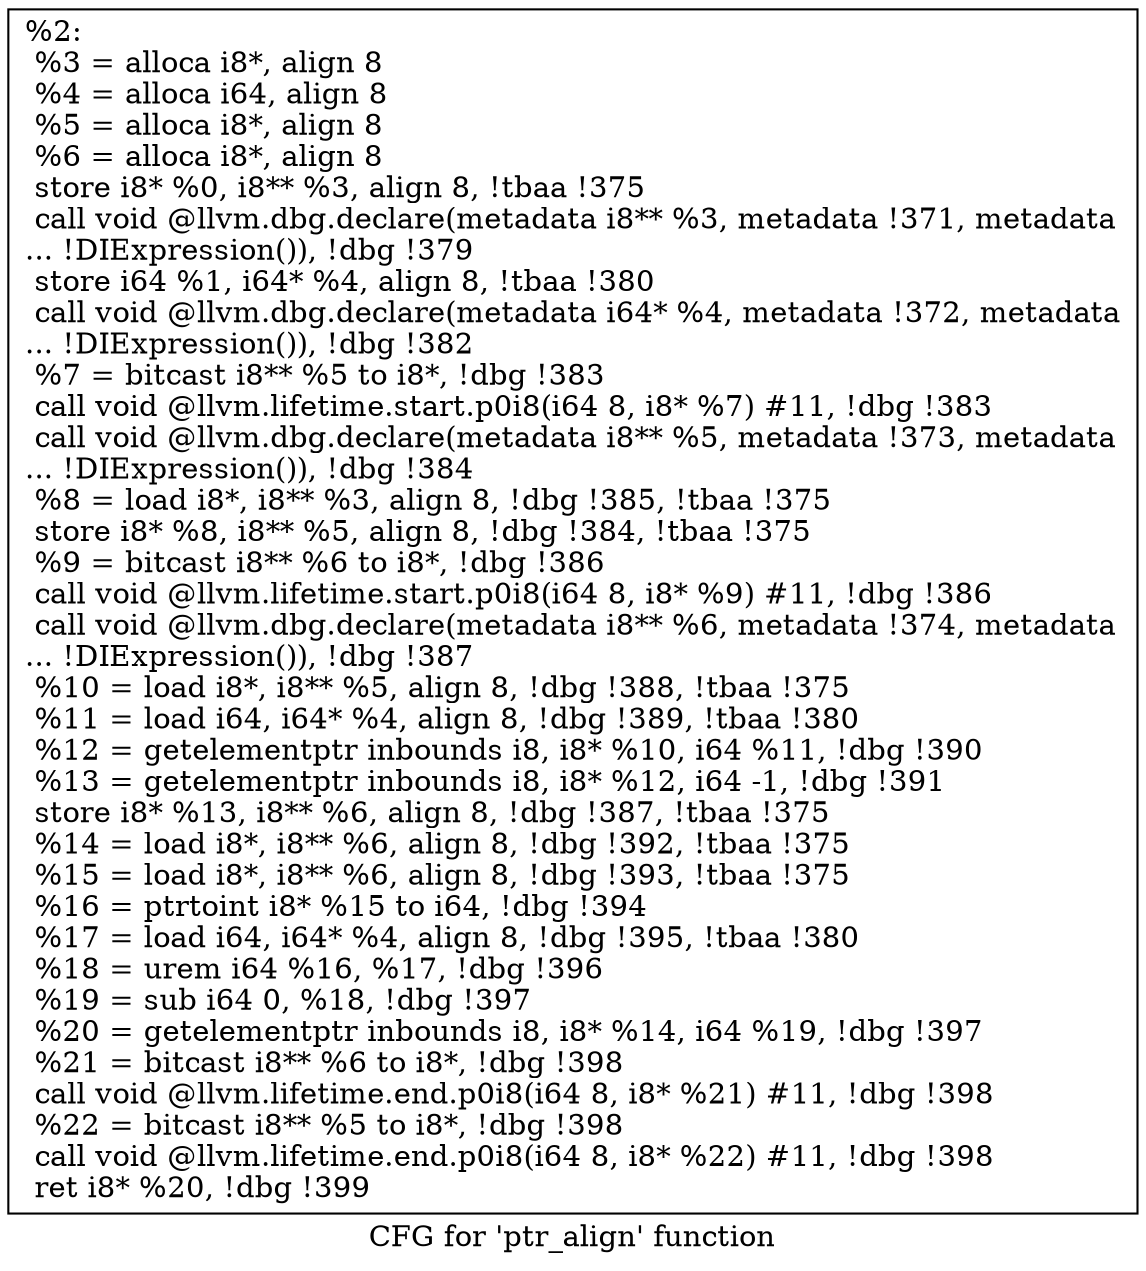 digraph "CFG for 'ptr_align' function" {
	label="CFG for 'ptr_align' function";

	Node0x13e5ab0 [shape=record,label="{%2:\l  %3 = alloca i8*, align 8\l  %4 = alloca i64, align 8\l  %5 = alloca i8*, align 8\l  %6 = alloca i8*, align 8\l  store i8* %0, i8** %3, align 8, !tbaa !375\l  call void @llvm.dbg.declare(metadata i8** %3, metadata !371, metadata\l... !DIExpression()), !dbg !379\l  store i64 %1, i64* %4, align 8, !tbaa !380\l  call void @llvm.dbg.declare(metadata i64* %4, metadata !372, metadata\l... !DIExpression()), !dbg !382\l  %7 = bitcast i8** %5 to i8*, !dbg !383\l  call void @llvm.lifetime.start.p0i8(i64 8, i8* %7) #11, !dbg !383\l  call void @llvm.dbg.declare(metadata i8** %5, metadata !373, metadata\l... !DIExpression()), !dbg !384\l  %8 = load i8*, i8** %3, align 8, !dbg !385, !tbaa !375\l  store i8* %8, i8** %5, align 8, !dbg !384, !tbaa !375\l  %9 = bitcast i8** %6 to i8*, !dbg !386\l  call void @llvm.lifetime.start.p0i8(i64 8, i8* %9) #11, !dbg !386\l  call void @llvm.dbg.declare(metadata i8** %6, metadata !374, metadata\l... !DIExpression()), !dbg !387\l  %10 = load i8*, i8** %5, align 8, !dbg !388, !tbaa !375\l  %11 = load i64, i64* %4, align 8, !dbg !389, !tbaa !380\l  %12 = getelementptr inbounds i8, i8* %10, i64 %11, !dbg !390\l  %13 = getelementptr inbounds i8, i8* %12, i64 -1, !dbg !391\l  store i8* %13, i8** %6, align 8, !dbg !387, !tbaa !375\l  %14 = load i8*, i8** %6, align 8, !dbg !392, !tbaa !375\l  %15 = load i8*, i8** %6, align 8, !dbg !393, !tbaa !375\l  %16 = ptrtoint i8* %15 to i64, !dbg !394\l  %17 = load i64, i64* %4, align 8, !dbg !395, !tbaa !380\l  %18 = urem i64 %16, %17, !dbg !396\l  %19 = sub i64 0, %18, !dbg !397\l  %20 = getelementptr inbounds i8, i8* %14, i64 %19, !dbg !397\l  %21 = bitcast i8** %6 to i8*, !dbg !398\l  call void @llvm.lifetime.end.p0i8(i64 8, i8* %21) #11, !dbg !398\l  %22 = bitcast i8** %5 to i8*, !dbg !398\l  call void @llvm.lifetime.end.p0i8(i64 8, i8* %22) #11, !dbg !398\l  ret i8* %20, !dbg !399\l}"];
}
